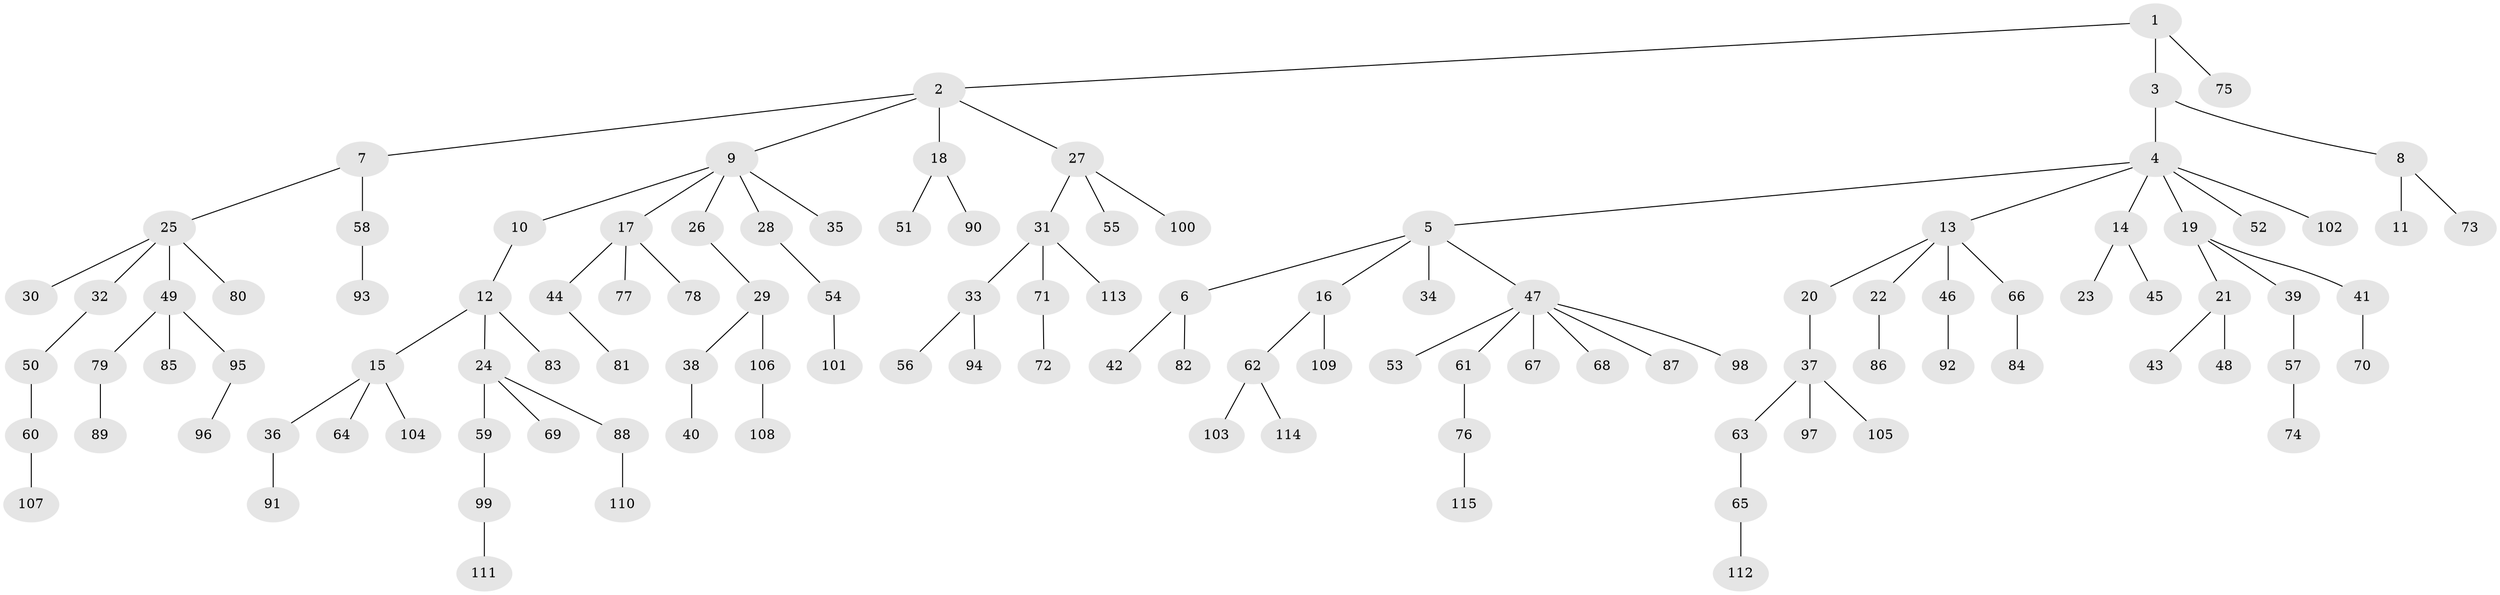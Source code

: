 // Generated by graph-tools (version 1.1) at 2025/02/03/09/25 03:02:24]
// undirected, 115 vertices, 114 edges
graph export_dot {
graph [start="1"]
  node [color=gray90,style=filled];
  1;
  2;
  3;
  4;
  5;
  6;
  7;
  8;
  9;
  10;
  11;
  12;
  13;
  14;
  15;
  16;
  17;
  18;
  19;
  20;
  21;
  22;
  23;
  24;
  25;
  26;
  27;
  28;
  29;
  30;
  31;
  32;
  33;
  34;
  35;
  36;
  37;
  38;
  39;
  40;
  41;
  42;
  43;
  44;
  45;
  46;
  47;
  48;
  49;
  50;
  51;
  52;
  53;
  54;
  55;
  56;
  57;
  58;
  59;
  60;
  61;
  62;
  63;
  64;
  65;
  66;
  67;
  68;
  69;
  70;
  71;
  72;
  73;
  74;
  75;
  76;
  77;
  78;
  79;
  80;
  81;
  82;
  83;
  84;
  85;
  86;
  87;
  88;
  89;
  90;
  91;
  92;
  93;
  94;
  95;
  96;
  97;
  98;
  99;
  100;
  101;
  102;
  103;
  104;
  105;
  106;
  107;
  108;
  109;
  110;
  111;
  112;
  113;
  114;
  115;
  1 -- 2;
  1 -- 3;
  1 -- 75;
  2 -- 7;
  2 -- 9;
  2 -- 18;
  2 -- 27;
  3 -- 4;
  3 -- 8;
  4 -- 5;
  4 -- 13;
  4 -- 14;
  4 -- 19;
  4 -- 52;
  4 -- 102;
  5 -- 6;
  5 -- 16;
  5 -- 34;
  5 -- 47;
  6 -- 42;
  6 -- 82;
  7 -- 25;
  7 -- 58;
  8 -- 11;
  8 -- 73;
  9 -- 10;
  9 -- 17;
  9 -- 26;
  9 -- 28;
  9 -- 35;
  10 -- 12;
  12 -- 15;
  12 -- 24;
  12 -- 83;
  13 -- 20;
  13 -- 22;
  13 -- 46;
  13 -- 66;
  14 -- 23;
  14 -- 45;
  15 -- 36;
  15 -- 64;
  15 -- 104;
  16 -- 62;
  16 -- 109;
  17 -- 44;
  17 -- 77;
  17 -- 78;
  18 -- 51;
  18 -- 90;
  19 -- 21;
  19 -- 39;
  19 -- 41;
  20 -- 37;
  21 -- 43;
  21 -- 48;
  22 -- 86;
  24 -- 59;
  24 -- 69;
  24 -- 88;
  25 -- 30;
  25 -- 32;
  25 -- 49;
  25 -- 80;
  26 -- 29;
  27 -- 31;
  27 -- 55;
  27 -- 100;
  28 -- 54;
  29 -- 38;
  29 -- 106;
  31 -- 33;
  31 -- 71;
  31 -- 113;
  32 -- 50;
  33 -- 56;
  33 -- 94;
  36 -- 91;
  37 -- 63;
  37 -- 97;
  37 -- 105;
  38 -- 40;
  39 -- 57;
  41 -- 70;
  44 -- 81;
  46 -- 92;
  47 -- 53;
  47 -- 61;
  47 -- 67;
  47 -- 68;
  47 -- 87;
  47 -- 98;
  49 -- 79;
  49 -- 85;
  49 -- 95;
  50 -- 60;
  54 -- 101;
  57 -- 74;
  58 -- 93;
  59 -- 99;
  60 -- 107;
  61 -- 76;
  62 -- 103;
  62 -- 114;
  63 -- 65;
  65 -- 112;
  66 -- 84;
  71 -- 72;
  76 -- 115;
  79 -- 89;
  88 -- 110;
  95 -- 96;
  99 -- 111;
  106 -- 108;
}
